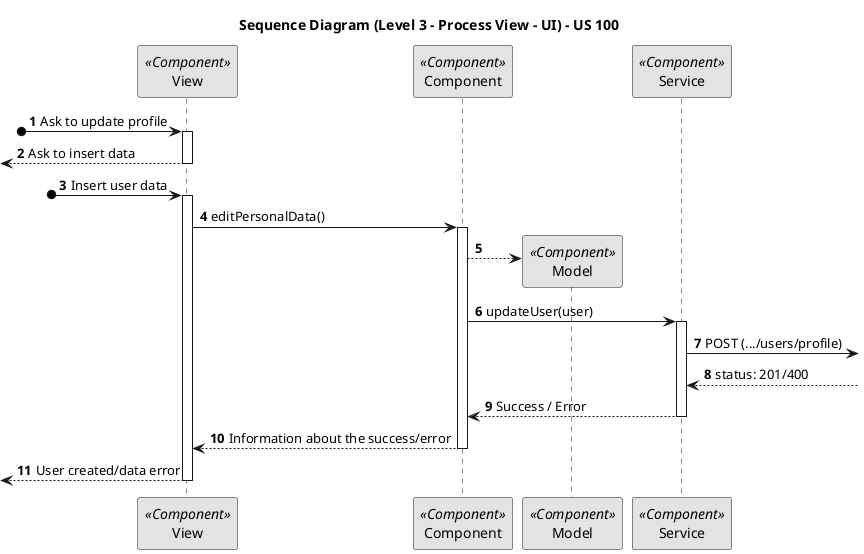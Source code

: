 @startuml
skinparam monochrome true
skinparam packageStyle rectangle
skinparam shadowing false

title Sequence Diagram (Level 3 - Process View - UI) - US 100
autonumber

participant "View" as View <<Component>>
participant "Component" as Component <<Component>>
participant "Model" as Model <<Component>>
participant "Service" as Service <<Component>>

?o-> View : Ask to update profile
activate View

<-- View : Ask to insert data
deactivate View

?o-> View : Insert user data
activate View
    View -> Component : editPersonalData()
    activate Component
        Component --> Model** :
        Component -> Service : updateUser(user)
        activate Service
            Service -> : POST (.../users/profile)
            Service <--: status: 201/400
            Service --> Component : Success / Error
        deactivate Service

        Component --> View : Information about the success/error
    deactivate Component
<-- View : User created/data error
deactivate View

@enduml